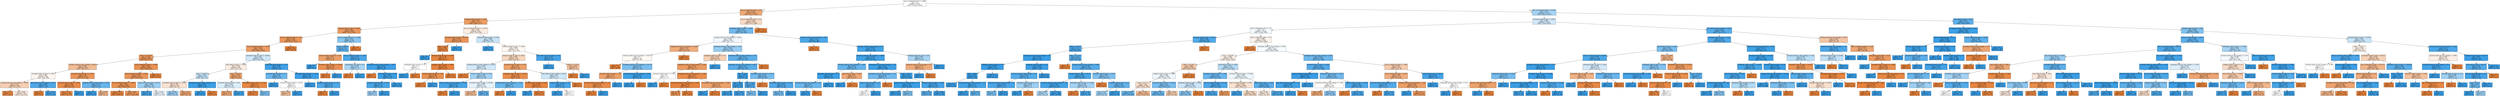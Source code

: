 digraph Tree {
node [shape=box, style="filled", color="black"] ;
0 [label="due_vs_submission_date <= 0.999\ngini = 0.5\nsamples = 26852\nvalue = [13426, 13426]", fillcolor="#e5813900"] ;
1 [label="due_vs_submission_date <= -0.0\ngini = 0.355\nsamples = 9455\nvalue = [7272, 2183]", fillcolor="#e58139b2"] ;
0 -> 1 [labeldistance=2.5, labelangle=45, headlabel="True"] ;
2 [label="forumng_clicks_by_days <= 8.923\ngini = 0.29\nsamples = 7272\nvalue = [5995, 1277]", fillcolor="#e58139c9"] ;
1 -> 2 ;
3 [label="subpage_clicks_by_days <= 8.981\ngini = 0.267\nsamples = 6867\nvalue = [5776, 1091]", fillcolor="#e58139cf"] ;
2 -> 3 ;
4 [label="due_vs_submission_date <= -1.0\ngini = 0.256\nsamples = 6767\nvalue = [5747, 1020]", fillcolor="#e58139d2"] ;
3 -> 4 ;
5 [label="due_vs_submission_date <= -1.001\ngini = 0.285\nsamples = 5922\nvalue = [4902, 1020]", fillcolor="#e58139ca"] ;
4 -> 5 ;
6 [label="date <= 117.038\ngini = 0.242\nsamples = 5491\nvalue = [4717, 774]", fillcolor="#e58139d5"] ;
5 -> 6 ;
7 [label="resource_clicks_by_days_change <= 0.005\ngini = 0.435\nsamples = 664\nvalue = [452, 212]", fillcolor="#e5813987"] ;
6 -> 7 ;
8 [label="homepage_clicks_by_days <= 0.981\ngini = 0.499\nsamples = 348\nvalue = [180, 168]", fillcolor="#e5813911"] ;
7 -> 8 ;
9 [label="forumng_clicks_by_days_change <= -0.089\ngini = 0.472\nsamples = 280\nvalue = [173, 107]", fillcolor="#e5813961"] ;
8 -> 9 ;
10 [label="gini = 0.111\nsamples = 51\nvalue = [48, 3]", fillcolor="#e58139ef"] ;
9 -> 10 ;
11 [label="gini = 0.496\nsamples = 229\nvalue = [125, 104]", fillcolor="#e581392b"] ;
9 -> 11 ;
12 [label="quiz_clicks_by_days_change <= -0.743\ngini = 0.185\nsamples = 68\nvalue = [7, 61]", fillcolor="#399de5e2"] ;
8 -> 12 ;
13 [label="gini = 0.0\nsamples = 3\nvalue = [3, 0]", fillcolor="#e58139ff"] ;
12 -> 13 ;
14 [label="gini = 0.116\nsamples = 65\nvalue = [4, 61]", fillcolor="#399de5ee"] ;
12 -> 14 ;
15 [label="oucontent_clicks_by_days <= 8.792\ngini = 0.24\nsamples = 316\nvalue = [272, 44]", fillcolor="#e58139d6"] ;
7 -> 15 ;
16 [label="resource_clicks_by_days <= 6.978\ngini = 0.146\nsamples = 290\nvalue = [267, 23]", fillcolor="#e58139e9"] ;
15 -> 16 ;
17 [label="gini = 0.118\nsamples = 285\nvalue = [267, 18]", fillcolor="#e58139ee"] ;
16 -> 17 ;
18 [label="gini = 0.0\nsamples = 5\nvalue = [0, 5]", fillcolor="#399de5ff"] ;
16 -> 18 ;
19 [label="subpage_clicks_by_days_change <= 5.855\ngini = 0.311\nsamples = 26\nvalue = [5, 21]", fillcolor="#399de5c2"] ;
15 -> 19 ;
20 [label="gini = 0.0\nsamples = 19\nvalue = [0, 19]", fillcolor="#399de5ff"] ;
19 -> 20 ;
21 [label="gini = 0.408\nsamples = 7\nvalue = [5, 2]", fillcolor="#e5813999"] ;
19 -> 21 ;
22 [label="due_vs_submission_date <= -1.999\ngini = 0.206\nsamples = 4827\nvalue = [4265, 562]", fillcolor="#e58139dd"] ;
6 -> 22 ;
23 [label="due_vs_submission_date <= -2.004\ngini = 0.238\nsamples = 4072\nvalue = [3510, 562]", fillcolor="#e58139d6"] ;
22 -> 23 ;
24 [label="due_vs_submission_date <= -22.012\ngini = 0.201\nsamples = 3890\nvalue = [3449, 441]", fillcolor="#e58139de"] ;
23 -> 24 ;
25 [label="gini = 0.066\nsamples = 1118\nvalue = [1080, 38]", fillcolor="#e58139f6"] ;
24 -> 25 ;
26 [label="gini = 0.248\nsamples = 2772\nvalue = [2369, 403]", fillcolor="#e58139d4"] ;
24 -> 26 ;
27 [label="resource_clicks_by_days <= 0.027\ngini = 0.446\nsamples = 182\nvalue = [61, 121]", fillcolor="#399de57e"] ;
23 -> 27 ;
28 [label="gini = 0.121\nsamples = 62\nvalue = [4, 58]", fillcolor="#399de5ed"] ;
27 -> 28 ;
29 [label="gini = 0.499\nsamples = 120\nvalue = [57, 63]", fillcolor="#399de518"] ;
27 -> 29 ;
30 [label="gini = 0.0\nsamples = 755\nvalue = [755, 0]", fillcolor="#e58139ff"] ;
22 -> 30 ;
31 [label="oucontent_clicks_by_days <= 26.891\ngini = 0.49\nsamples = 431\nvalue = [185, 246]", fillcolor="#399de53f"] ;
5 -> 31 ;
32 [label="quiz_clicks_by_days <= 77.004\ngini = 0.498\nsamples = 340\nvalue = [182, 158]", fillcolor="#e5813922"] ;
31 -> 32 ;
33 [label="date <= 228.873\ngini = 0.484\nsamples = 224\nvalue = [92, 132]", fillcolor="#399de54d"] ;
32 -> 33 ;
34 [label="oucontent_clicks_by_days <= 11.435\ngini = 0.491\nsamples = 161\nvalue = [91, 70]", fillcolor="#e581393b"] ;
33 -> 34 ;
35 [label="gini = 0.444\nsamples = 78\nvalue = [26, 52]", fillcolor="#399de57f"] ;
34 -> 35 ;
36 [label="gini = 0.34\nsamples = 83\nvalue = [65, 18]", fillcolor="#e58139b8"] ;
34 -> 36 ;
37 [label="homepage_clicks_by_days_change <= 5.5\ngini = 0.031\nsamples = 63\nvalue = [1, 62]", fillcolor="#399de5fb"] ;
33 -> 37 ;
38 [label="gini = 0.0\nsamples = 62\nvalue = [0, 62]", fillcolor="#399de5ff"] ;
37 -> 38 ;
39 [label="gini = 0.0\nsamples = 1\nvalue = [1, 0]", fillcolor="#e58139ff"] ;
37 -> 39 ;
40 [label="date <= 222.071\ngini = 0.348\nsamples = 116\nvalue = [90, 26]", fillcolor="#e58139b5"] ;
32 -> 40 ;
41 [label="oucontent_clicks_by_days <= 0.92\ngini = 0.495\nsamples = 40\nvalue = [18, 22]", fillcolor="#399de52e"] ;
40 -> 41 ;
42 [label="gini = 0.351\nsamples = 22\nvalue = [17, 5]", fillcolor="#e58139b4"] ;
41 -> 42 ;
43 [label="gini = 0.105\nsamples = 18\nvalue = [1, 17]", fillcolor="#399de5f0"] ;
41 -> 43 ;
44 [label="homepage_clicks_by_days <= 27.621\ngini = 0.1\nsamples = 76\nvalue = [72, 4]", fillcolor="#e58139f1"] ;
40 -> 44 ;
45 [label="gini = 0.027\nsamples = 72\nvalue = [71, 1]", fillcolor="#e58139fb"] ;
44 -> 45 ;
46 [label="gini = 0.375\nsamples = 4\nvalue = [1, 3]", fillcolor="#399de5aa"] ;
44 -> 46 ;
47 [label="oucontent_clicks_by_days <= 29.5\ngini = 0.064\nsamples = 91\nvalue = [3, 88]", fillcolor="#399de5f6"] ;
31 -> 47 ;
48 [label="resource_clicks_by_days <= 3.5\ngini = 0.32\nsamples = 10\nvalue = [2, 8]", fillcolor="#399de5bf"] ;
47 -> 48 ;
49 [label="gini = 0.0\nsamples = 6\nvalue = [0, 6]", fillcolor="#399de5ff"] ;
48 -> 49 ;
50 [label="resource_clicks_by_days <= 4.655\ngini = 0.5\nsamples = 4\nvalue = [2, 2]", fillcolor="#e5813900"] ;
48 -> 50 ;
51 [label="gini = 0.444\nsamples = 3\nvalue = [2, 1]", fillcolor="#e581397f"] ;
50 -> 51 ;
52 [label="gini = 0.0\nsamples = 1\nvalue = [0, 1]", fillcolor="#399de5ff"] ;
50 -> 52 ;
53 [label="oucontent_clicks_by_days <= 104.5\ngini = 0.024\nsamples = 81\nvalue = [1, 80]", fillcolor="#399de5fc"] ;
47 -> 53 ;
54 [label="gini = 0.0\nsamples = 71\nvalue = [0, 71]", fillcolor="#399de5ff"] ;
53 -> 54 ;
55 [label="homepage_clicks_by_days <= 20.0\ngini = 0.18\nsamples = 10\nvalue = [1, 9]", fillcolor="#399de5e3"] ;
53 -> 55 ;
56 [label="gini = 0.0\nsamples = 1\nvalue = [1, 0]", fillcolor="#e58139ff"] ;
55 -> 56 ;
57 [label="gini = 0.0\nsamples = 9\nvalue = [0, 9]", fillcolor="#399de5ff"] ;
55 -> 57 ;
58 [label="gini = 0.0\nsamples = 845\nvalue = [845, 0]", fillcolor="#e58139ff"] ;
4 -> 58 ;
59 [label="due_vs_submission_date <= -0.889\ngini = 0.412\nsamples = 100\nvalue = [29, 71]", fillcolor="#399de597"] ;
3 -> 59 ;
60 [label="date <= 116.094\ngini = 0.275\nsamples = 85\nvalue = [14, 71]", fillcolor="#399de5cd"] ;
59 -> 60 ;
61 [label="resource_clicks_by_days <= 3.339\ngini = 0.32\nsamples = 10\nvalue = [8, 2]", fillcolor="#e58139bf"] ;
60 -> 61 ;
62 [label="gini = 0.0\nsamples = 1\nvalue = [0, 1]", fillcolor="#399de5ff"] ;
61 -> 62 ;
63 [label="oucontent_clicks_by_days <= 79.283\ngini = 0.198\nsamples = 9\nvalue = [8, 1]", fillcolor="#e58139df"] ;
61 -> 63 ;
64 [label="gini = 0.0\nsamples = 8\nvalue = [8, 0]", fillcolor="#e58139ff"] ;
63 -> 64 ;
65 [label="gini = 0.0\nsamples = 1\nvalue = [0, 1]", fillcolor="#399de5ff"] ;
63 -> 65 ;
66 [label="due_vs_submission_date <= -2.081\ngini = 0.147\nsamples = 75\nvalue = [6, 69]", fillcolor="#399de5e9"] ;
60 -> 66 ;
67 [label="assessment_type_TMA <= 0.5\ngini = 0.463\nsamples = 11\nvalue = [4, 7]", fillcolor="#399de56d"] ;
66 -> 67 ;
68 [label="gini = 0.0\nsamples = 4\nvalue = [4, 0]", fillcolor="#e58139ff"] ;
67 -> 68 ;
69 [label="gini = 0.0\nsamples = 7\nvalue = [0, 7]", fillcolor="#399de5ff"] ;
67 -> 69 ;
70 [label="oucontent_clicks_by_days_change <= -3.407\ngini = 0.061\nsamples = 64\nvalue = [2, 62]", fillcolor="#399de5f7"] ;
66 -> 70 ;
71 [label="gini = 0.0\nsamples = 1\nvalue = [1, 0]", fillcolor="#e58139ff"] ;
70 -> 71 ;
72 [label="quiz_clicks_by_days <= 56.0\ngini = 0.031\nsamples = 63\nvalue = [1, 62]", fillcolor="#399de5fb"] ;
70 -> 72 ;
73 [label="oucontent_clicks_by_days <= 34.5\ngini = 0.133\nsamples = 14\nvalue = [1, 13]", fillcolor="#399de5eb"] ;
72 -> 73 ;
74 [label="gini = 0.444\nsamples = 3\nvalue = [1, 2]", fillcolor="#399de57f"] ;
73 -> 74 ;
75 [label="gini = 0.0\nsamples = 11\nvalue = [0, 11]", fillcolor="#399de5ff"] ;
73 -> 75 ;
76 [label="gini = 0.0\nsamples = 49\nvalue = [0, 49]", fillcolor="#399de5ff"] ;
72 -> 76 ;
77 [label="gini = 0.0\nsamples = 15\nvalue = [15, 0]", fillcolor="#e58139ff"] ;
59 -> 77 ;
78 [label="due_vs_submission_date <= -14.019\ngini = 0.497\nsamples = 405\nvalue = [219, 186]", fillcolor="#e5813926"] ;
2 -> 78 ;
79 [label="oucontent_clicks_by_days <= 9.479\ngini = 0.237\nsamples = 109\nvalue = [94, 15]", fillcolor="#e58139d6"] ;
78 -> 79 ;
80 [label="date <= 145.0\ngini = 0.096\nsamples = 99\nvalue = [94, 5]", fillcolor="#e58139f1"] ;
79 -> 80 ;
81 [label="gini = 0.0\nsamples = 2\nvalue = [0, 2]", fillcolor="#399de5ff"] ;
80 -> 81 ;
82 [label="forumng_clicks_by_days <= 9.039\ngini = 0.06\nsamples = 97\nvalue = [94, 3]", fillcolor="#e58139f7"] ;
80 -> 82 ;
83 [label="homepage_clicks_by_days <= 4.5\ngini = 0.5\nsamples = 2\nvalue = [1, 1]", fillcolor="#e5813900"] ;
82 -> 83 ;
84 [label="gini = 0.0\nsamples = 1\nvalue = [0, 1]", fillcolor="#399de5ff"] ;
83 -> 84 ;
85 [label="gini = 0.0\nsamples = 1\nvalue = [1, 0]", fillcolor="#e58139ff"] ;
83 -> 85 ;
86 [label="subpage_clicks_by_days <= 0.083\ngini = 0.041\nsamples = 95\nvalue = [93, 2]", fillcolor="#e58139fa"] ;
82 -> 86 ;
87 [label="forumng_clicks_by_days <= 18.5\ngini = 0.188\nsamples = 19\nvalue = [17, 2]", fillcolor="#e58139e1"] ;
86 -> 87 ;
88 [label="gini = 0.0\nsamples = 17\nvalue = [17, 0]", fillcolor="#e58139ff"] ;
87 -> 88 ;
89 [label="gini = 0.0\nsamples = 2\nvalue = [0, 2]", fillcolor="#399de5ff"] ;
87 -> 89 ;
90 [label="gini = 0.0\nsamples = 76\nvalue = [76, 0]", fillcolor="#e58139ff"] ;
86 -> 90 ;
91 [label="gini = 0.0\nsamples = 10\nvalue = [0, 10]", fillcolor="#399de5ff"] ;
79 -> 91 ;
92 [label="subpage_clicks_by_days <= 0.236\ngini = 0.488\nsamples = 296\nvalue = [125, 171]", fillcolor="#399de545"] ;
78 -> 92 ;
93 [label="gini = 0.0\nsamples = 55\nvalue = [0, 55]", fillcolor="#399de5ff"] ;
92 -> 93 ;
94 [label="resource_clicks_by_days <= 5.994\ngini = 0.499\nsamples = 241\nvalue = [125, 116]", fillcolor="#e5813912"] ;
92 -> 94 ;
95 [label="resource_clicks_by_days <= 2.007\ngini = 0.482\nsamples = 207\nvalue = [123, 84]", fillcolor="#e5813951"] ;
94 -> 95 ;
96 [label="forumng_clicks_by_days_change <= -87.305\ngini = 0.492\nsamples = 117\nvalue = [51, 66]", fillcolor="#399de53a"] ;
95 -> 96 ;
97 [label="gini = 0.0\nsamples = 16\nvalue = [16, 0]", fillcolor="#e58139ff"] ;
96 -> 97 ;
98 [label="resource_clicks_by_days <= 0.14\ngini = 0.453\nsamples = 101\nvalue = [35, 66]", fillcolor="#399de578"] ;
96 -> 98 ;
99 [label="glossary_clicks_by_days_change <= -1.854\ngini = 0.124\nsamples = 30\nvalue = [2, 28]", fillcolor="#399de5ed"] ;
98 -> 99 ;
100 [label="gini = 0.0\nsamples = 2\nvalue = [2, 0]", fillcolor="#e58139ff"] ;
99 -> 100 ;
101 [label="gini = 0.0\nsamples = 28\nvalue = [0, 28]", fillcolor="#399de5ff"] ;
99 -> 101 ;
102 [label="oucontent_clicks_by_days <= 30.942\ngini = 0.498\nsamples = 71\nvalue = [33, 38]", fillcolor="#399de522"] ;
98 -> 102 ;
103 [label="gini = 0.433\nsamples = 41\nvalue = [28, 13]", fillcolor="#e5813989"] ;
102 -> 103 ;
104 [label="gini = 0.278\nsamples = 30\nvalue = [5, 25]", fillcolor="#399de5cc"] ;
102 -> 104 ;
105 [label="forumng_clicks_by_days <= 17.97\ngini = 0.32\nsamples = 90\nvalue = [72, 18]", fillcolor="#e58139bf"] ;
95 -> 105 ;
106 [label="homepage_clicks_by_days <= 16.651\ngini = 0.159\nsamples = 69\nvalue = [63, 6]", fillcolor="#e58139e7"] ;
105 -> 106 ;
107 [label="subpage_clicks_by_days_change <= -2.921\ngini = 0.32\nsamples = 5\nvalue = [1, 4]", fillcolor="#399de5bf"] ;
106 -> 107 ;
108 [label="gini = 0.0\nsamples = 1\nvalue = [1, 0]", fillcolor="#e58139ff"] ;
107 -> 108 ;
109 [label="gini = 0.0\nsamples = 4\nvalue = [0, 4]", fillcolor="#399de5ff"] ;
107 -> 109 ;
110 [label="forumng_clicks_by_days <= 9.042\ngini = 0.061\nsamples = 64\nvalue = [62, 2]", fillcolor="#e58139f7"] ;
106 -> 110 ;
111 [label="gini = 0.0\nsamples = 1\nvalue = [0, 1]", fillcolor="#399de5ff"] ;
110 -> 111 ;
112 [label="gini = 0.031\nsamples = 63\nvalue = [62, 1]", fillcolor="#e58139fb"] ;
110 -> 112 ;
113 [label="quiz_clicks_by_days_change <= 0.876\ngini = 0.49\nsamples = 21\nvalue = [9, 12]", fillcolor="#399de540"] ;
105 -> 113 ;
114 [label="subpage_clicks_by_days <= 9.5\ngini = 0.142\nsamples = 13\nvalue = [1, 12]", fillcolor="#399de5ea"] ;
113 -> 114 ;
115 [label="gini = 0.0\nsamples = 11\nvalue = [0, 11]", fillcolor="#399de5ff"] ;
114 -> 115 ;
116 [label="gini = 0.5\nsamples = 2\nvalue = [1, 1]", fillcolor="#e5813900"] ;
114 -> 116 ;
117 [label="gini = 0.0\nsamples = 8\nvalue = [8, 0]", fillcolor="#e58139ff"] ;
113 -> 117 ;
118 [label="quiz_clicks_by_days_change <= 33.0\ngini = 0.111\nsamples = 34\nvalue = [2, 32]", fillcolor="#399de5ef"] ;
94 -> 118 ;
119 [label="gini = 0.0\nsamples = 31\nvalue = [0, 31]", fillcolor="#399de5ff"] ;
118 -> 119 ;
120 [label="date <= 173.232\ngini = 0.444\nsamples = 3\nvalue = [2, 1]", fillcolor="#e581397f"] ;
118 -> 120 ;
121 [label="gini = 0.0\nsamples = 2\nvalue = [2, 0]", fillcolor="#e58139ff"] ;
120 -> 121 ;
122 [label="gini = 0.0\nsamples = 1\nvalue = [0, 1]", fillcolor="#399de5ff"] ;
120 -> 122 ;
123 [label="due_vs_submission_date <= 0.0\ngini = 0.486\nsamples = 2183\nvalue = [1277, 906]", fillcolor="#e581394a"] ;
1 -> 123 ;
124 [label="homepage_clicks_by_days <= 2.993\ngini = 0.347\nsamples = 1167\nvalue = [261, 906]", fillcolor="#399de5b6"] ;
123 -> 124 ;
125 [label="subpage_clicks_by_days_change <= -0.007\ngini = 0.499\nsamples = 418\nvalue = [201, 217]", fillcolor="#399de513"] ;
124 -> 125 ;
126 [label="subpage_clicks_by_days_change <= -0.998\ngini = 0.378\nsamples = 154\nvalue = [115, 39]", fillcolor="#e58139a9"] ;
125 -> 126 ;
127 [label="resource_clicks_by_days_change <= -16.279\ngini = 0.5\nsamples = 80\nvalue = [41, 39]", fillcolor="#e581390c"] ;
126 -> 127 ;
128 [label="gini = 0.0\nsamples = 28\nvalue = [28, 0]", fillcolor="#e58139ff"] ;
127 -> 128 ;
129 [label="oucontent_clicks_by_days_change <= -10.778\ngini = 0.375\nsamples = 52\nvalue = [13, 39]", fillcolor="#399de5aa"] ;
127 -> 129 ;
130 [label="oucontent_clicks_by_days <= 1.0\ngini = 0.32\nsamples = 15\nvalue = [12, 3]", fillcolor="#e58139bf"] ;
129 -> 130 ;
131 [label="resource_clicks_by_days_change <= -1.0\ngini = 0.142\nsamples = 13\nvalue = [12, 1]", fillcolor="#e58139ea"] ;
130 -> 131 ;
132 [label="gini = 0.0\nsamples = 12\nvalue = [12, 0]", fillcolor="#e58139ff"] ;
131 -> 132 ;
133 [label="gini = 0.0\nsamples = 1\nvalue = [0, 1]", fillcolor="#399de5ff"] ;
131 -> 133 ;
134 [label="gini = 0.0\nsamples = 2\nvalue = [0, 2]", fillcolor="#399de5ff"] ;
130 -> 134 ;
135 [label="forumng_clicks_by_days_change <= 4.954\ngini = 0.053\nsamples = 37\nvalue = [1, 36]", fillcolor="#399de5f8"] ;
129 -> 135 ;
136 [label="gini = 0.0\nsamples = 36\nvalue = [0, 36]", fillcolor="#399de5ff"] ;
135 -> 136 ;
137 [label="gini = 0.0\nsamples = 1\nvalue = [1, 0]", fillcolor="#e58139ff"] ;
135 -> 137 ;
138 [label="gini = 0.0\nsamples = 74\nvalue = [74, 0]", fillcolor="#e58139ff"] ;
126 -> 138 ;
139 [label="homepage_clicks_by_days_change <= -0.01\ngini = 0.439\nsamples = 264\nvalue = [86, 178]", fillcolor="#399de584"] ;
125 -> 139 ;
140 [label="homepage_clicks_by_days <= 0.5\ngini = 0.474\nsamples = 96\nvalue = [59, 37]", fillcolor="#e581395f"] ;
139 -> 140 ;
141 [label="homepage_clicks_by_days_change <= -2.935\ngini = 0.281\nsamples = 71\nvalue = [59, 12]", fillcolor="#e58139cb"] ;
140 -> 141 ;
142 [label="forumng_clicks_by_days <= 1.532\ngini = 0.5\nsamples = 14\nvalue = [7, 7]", fillcolor="#e5813900"] ;
141 -> 142 ;
143 [label="gini = 0.0\nsamples = 7\nvalue = [0, 7]", fillcolor="#399de5ff"] ;
142 -> 143 ;
144 [label="gini = 0.0\nsamples = 7\nvalue = [7, 0]", fillcolor="#e58139ff"] ;
142 -> 144 ;
145 [label="homepage_clicks_by_days_change <= -1.004\ngini = 0.16\nsamples = 57\nvalue = [52, 5]", fillcolor="#e58139e6"] ;
141 -> 145 ;
146 [label="homepage_clicks_by_days_change <= -1.997\ngini = 0.053\nsamples = 37\nvalue = [36, 1]", fillcolor="#e58139f8"] ;
145 -> 146 ;
147 [label="gini = 0.198\nsamples = 9\nvalue = [8, 1]", fillcolor="#e58139df"] ;
146 -> 147 ;
148 [label="gini = 0.0\nsamples = 28\nvalue = [28, 0]", fillcolor="#e58139ff"] ;
146 -> 148 ;
149 [label="homepage_clicks_by_days_change <= -0.967\ngini = 0.32\nsamples = 20\nvalue = [16, 4]", fillcolor="#e58139bf"] ;
145 -> 149 ;
150 [label="gini = 0.0\nsamples = 4\nvalue = [0, 4]", fillcolor="#399de5ff"] ;
149 -> 150 ;
151 [label="gini = 0.0\nsamples = 16\nvalue = [16, 0]", fillcolor="#e58139ff"] ;
149 -> 151 ;
152 [label="gini = 0.0\nsamples = 25\nvalue = [0, 25]", fillcolor="#399de5ff"] ;
140 -> 152 ;
153 [label="homepage_clicks_by_days_change <= 2.071\ngini = 0.27\nsamples = 168\nvalue = [27, 141]", fillcolor="#399de5ce"] ;
139 -> 153 ;
154 [label="homepage_clicks_by_days_change <= 0.049\ngini = 0.241\nsamples = 164\nvalue = [23, 141]", fillcolor="#399de5d5"] ;
153 -> 154 ;
155 [label="date <= 169.5\ngini = 0.074\nsamples = 78\nvalue = [3, 75]", fillcolor="#399de5f5"] ;
154 -> 155 ;
156 [label="date <= 89.0\ngini = 0.056\nsamples = 69\nvalue = [2, 67]", fillcolor="#399de5f7"] ;
155 -> 156 ;
157 [label="gini = 0.04\nsamples = 49\nvalue = [1, 48]", fillcolor="#399de5fa"] ;
156 -> 157 ;
158 [label="gini = 0.095\nsamples = 20\nvalue = [1, 19]", fillcolor="#399de5f2"] ;
156 -> 158 ;
159 [label="date <= 201.0\ngini = 0.198\nsamples = 9\nvalue = [1, 8]", fillcolor="#399de5df"] ;
155 -> 159 ;
160 [label="gini = 0.375\nsamples = 4\nvalue = [1, 3]", fillcolor="#399de5aa"] ;
159 -> 160 ;
161 [label="gini = 0.0\nsamples = 5\nvalue = [0, 5]", fillcolor="#399de5ff"] ;
159 -> 161 ;
162 [label="homepage_clicks_by_days <= 0.978\ngini = 0.357\nsamples = 86\nvalue = [20, 66]", fillcolor="#399de5b2"] ;
154 -> 162 ;
163 [label="gini = 0.0\nsamples = 12\nvalue = [12, 0]", fillcolor="#e58139ff"] ;
162 -> 163 ;
164 [label="homepage_clicks_by_days <= 1.942\ngini = 0.193\nsamples = 74\nvalue = [8, 66]", fillcolor="#399de5e0"] ;
162 -> 164 ;
165 [label="gini = 0.353\nsamples = 35\nvalue = [8, 27]", fillcolor="#399de5b3"] ;
164 -> 165 ;
166 [label="gini = 0.0\nsamples = 39\nvalue = [0, 39]", fillcolor="#399de5ff"] ;
164 -> 166 ;
167 [label="gini = 0.0\nsamples = 4\nvalue = [4, 0]", fillcolor="#e58139ff"] ;
153 -> 167 ;
168 [label="resource_clicks_by_days_change <= -20.0\ngini = 0.147\nsamples = 749\nvalue = [60, 689]", fillcolor="#399de5e9"] ;
124 -> 168 ;
169 [label="gini = 0.0\nsamples = 22\nvalue = [22, 0]", fillcolor="#e58139ff"] ;
168 -> 169 ;
170 [label="subpage_clicks_by_days_change <= 9.5\ngini = 0.099\nsamples = 727\nvalue = [38, 689]", fillcolor="#399de5f1"] ;
168 -> 170 ;
171 [label="forumng_clicks_by_days_change <= -0.068\ngini = 0.079\nsamples = 702\nvalue = [29, 673]", fillcolor="#399de5f4"] ;
170 -> 171 ;
172 [label="forumng_clicks_by_days_change <= -1.903\ngini = 0.295\nsamples = 78\nvalue = [14, 64]", fillcolor="#399de5c7"] ;
171 -> 172 ;
173 [label="homepage_clicks_by_days <= 3.5\ngini = 0.032\nsamples = 61\nvalue = [1, 60]", fillcolor="#399de5fb"] ;
172 -> 173 ;
174 [label="forumng_clicks_by_days_change <= -4.0\ngini = 0.32\nsamples = 5\nvalue = [1, 4]", fillcolor="#399de5bf"] ;
173 -> 174 ;
175 [label="gini = 0.0\nsamples = 4\nvalue = [0, 4]", fillcolor="#399de5ff"] ;
174 -> 175 ;
176 [label="gini = 0.0\nsamples = 1\nvalue = [1, 0]", fillcolor="#e58139ff"] ;
174 -> 176 ;
177 [label="gini = 0.0\nsamples = 56\nvalue = [0, 56]", fillcolor="#399de5ff"] ;
173 -> 177 ;
178 [label="quiz_clicks_by_days <= 0.195\ngini = 0.36\nsamples = 17\nvalue = [13, 4]", fillcolor="#e58139b1"] ;
172 -> 178 ;
179 [label="gini = 0.0\nsamples = 4\nvalue = [0, 4]", fillcolor="#399de5ff"] ;
178 -> 179 ;
180 [label="gini = 0.0\nsamples = 13\nvalue = [13, 0]", fillcolor="#e58139ff"] ;
178 -> 180 ;
181 [label="homepage_clicks_by_days_change <= -9.0\ngini = 0.047\nsamples = 624\nvalue = [15, 609]", fillcolor="#399de5f9"] ;
171 -> 181 ;
182 [label="homepage_clicks_by_days_change <= -10.5\ngini = 0.346\nsamples = 9\nvalue = [2, 7]", fillcolor="#399de5b6"] ;
181 -> 182 ;
183 [label="resource_clicks_by_days <= 0.5\ngini = 0.219\nsamples = 8\nvalue = [1, 7]", fillcolor="#399de5db"] ;
182 -> 183 ;
184 [label="gini = 0.5\nsamples = 2\nvalue = [1, 1]", fillcolor="#e5813900"] ;
183 -> 184 ;
185 [label="gini = 0.0\nsamples = 6\nvalue = [0, 6]", fillcolor="#399de5ff"] ;
183 -> 185 ;
186 [label="gini = 0.0\nsamples = 1\nvalue = [1, 0]", fillcolor="#e58139ff"] ;
182 -> 186 ;
187 [label="date <= 225.5\ngini = 0.041\nsamples = 615\nvalue = [13, 602]", fillcolor="#399de5f9"] ;
181 -> 187 ;
188 [label="glossary_clicks_by_days_change <= 5.5\ngini = 0.017\nsamples = 459\nvalue = [4, 455]", fillcolor="#399de5fd"] ;
187 -> 188 ;
189 [label="gini = 0.013\nsamples = 455\nvalue = [3, 452]", fillcolor="#399de5fd"] ;
188 -> 189 ;
190 [label="gini = 0.375\nsamples = 4\nvalue = [1, 3]", fillcolor="#399de5aa"] ;
188 -> 190 ;
191 [label="subpage_clicks_by_days <= 1.849\ngini = 0.109\nsamples = 156\nvalue = [9, 147]", fillcolor="#399de5ef"] ;
187 -> 191 ;
192 [label="gini = 0.254\nsamples = 47\nvalue = [7, 40]", fillcolor="#399de5d2"] ;
191 -> 192 ;
193 [label="gini = 0.036\nsamples = 109\nvalue = [2, 107]", fillcolor="#399de5fa"] ;
191 -> 193 ;
194 [label="subpage_clicks_by_days <= 11.0\ngini = 0.461\nsamples = 25\nvalue = [9, 16]", fillcolor="#399de570"] ;
170 -> 194 ;
195 [label="resource_clicks_by_days_change <= 7.0\ngini = 0.375\nsamples = 12\nvalue = [9, 3]", fillcolor="#e58139aa"] ;
194 -> 195 ;
196 [label="gini = 0.0\nsamples = 3\nvalue = [0, 3]", fillcolor="#399de5ff"] ;
195 -> 196 ;
197 [label="gini = 0.0\nsamples = 9\nvalue = [9, 0]", fillcolor="#e58139ff"] ;
195 -> 197 ;
198 [label="gini = 0.0\nsamples = 13\nvalue = [0, 13]", fillcolor="#399de5ff"] ;
194 -> 198 ;
199 [label="gini = 0.0\nsamples = 1016\nvalue = [1016, 0]", fillcolor="#e58139ff"] ;
123 -> 199 ;
200 [label="due_vs_submission_date <= 33.978\ngini = 0.457\nsamples = 17397\nvalue = [6154, 11243]", fillcolor="#399de573"] ;
0 -> 200 [labeldistance=2.5, labelangle=-45, headlabel="False"] ;
201 [label="forumng_clicks_by_days <= 8.999\ngini = 0.492\nsamples = 12276\nvalue = [5341, 6935]", fillcolor="#399de53b"] ;
200 -> 201 ;
202 [label="due_vs_submission_date <= 1.0\ngini = 0.5\nsamples = 10528\nvalue = [5104, 5424]", fillcolor="#399de50f"] ;
201 -> 202 ;
203 [label="forumng_clicks_by_days <= 8.018\ngini = 0.182\nsamples = 979\nvalue = [99, 880]", fillcolor="#399de5e2"] ;
202 -> 203 ;
204 [label="date <= 117.265\ngini = 0.171\nsamples = 972\nvalue = [92, 880]", fillcolor="#399de5e4"] ;
203 -> 204 ;
205 [label="homepage_clicks_by_days_change <= 4.5\ngini = 0.018\nsamples = 327\nvalue = [3, 324]", fillcolor="#399de5fd"] ;
204 -> 205 ;
206 [label="homepage_clicks_by_days <= 0.5\ngini = 0.009\nsamples = 227\nvalue = [1, 226]", fillcolor="#399de5fe"] ;
205 -> 206 ;
207 [label="date <= 89.0\ngini = 0.028\nsamples = 70\nvalue = [1, 69]", fillcolor="#399de5fb"] ;
206 -> 207 ;
208 [label="gini = 0.0\nsamples = 53\nvalue = [0, 53]", fillcolor="#399de5ff"] ;
207 -> 208 ;
209 [label="homepage_clicks_by_days_change <= -0.5\ngini = 0.111\nsamples = 17\nvalue = [1, 16]", fillcolor="#399de5ef"] ;
207 -> 209 ;
210 [label="gini = 0.0\nsamples = 11\nvalue = [0, 11]", fillcolor="#399de5ff"] ;
209 -> 210 ;
211 [label="gini = 0.278\nsamples = 6\nvalue = [1, 5]", fillcolor="#399de5cc"] ;
209 -> 211 ;
212 [label="gini = 0.0\nsamples = 157\nvalue = [0, 157]", fillcolor="#399de5ff"] ;
206 -> 212 ;
213 [label="homepage_clicks_by_days <= 5.5\ngini = 0.039\nsamples = 100\nvalue = [2, 98]", fillcolor="#399de5fa"] ;
205 -> 213 ;
214 [label="resource_clicks_by_days_change <= 3.5\ngini = 0.219\nsamples = 16\nvalue = [2, 14]", fillcolor="#399de5db"] ;
213 -> 214 ;
215 [label="oucontent_clicks_by_days_change <= 0.5\ngini = 0.142\nsamples = 13\nvalue = [1, 12]", fillcolor="#399de5ea"] ;
214 -> 215 ;
216 [label="gini = 0.375\nsamples = 4\nvalue = [1, 3]", fillcolor="#399de5aa"] ;
215 -> 216 ;
217 [label="gini = 0.0\nsamples = 9\nvalue = [0, 9]", fillcolor="#399de5ff"] ;
215 -> 217 ;
218 [label="oucontent_clicks_by_days <= 4.5\ngini = 0.444\nsamples = 3\nvalue = [1, 2]", fillcolor="#399de57f"] ;
214 -> 218 ;
219 [label="gini = 0.0\nsamples = 2\nvalue = [0, 2]", fillcolor="#399de5ff"] ;
218 -> 219 ;
220 [label="gini = 0.0\nsamples = 1\nvalue = [1, 0]", fillcolor="#e58139ff"] ;
218 -> 220 ;
221 [label="gini = 0.0\nsamples = 84\nvalue = [0, 84]", fillcolor="#399de5ff"] ;
213 -> 221 ;
222 [label="date <= 123.747\ngini = 0.238\nsamples = 645\nvalue = [89, 556]", fillcolor="#399de5d6"] ;
204 -> 222 ;
223 [label="gini = 0.0\nsamples = 10\nvalue = [10, 0]", fillcolor="#e58139ff"] ;
222 -> 223 ;
224 [label="subpage_clicks_by_days_change <= 0.069\ngini = 0.218\nsamples = 635\nvalue = [79, 556]", fillcolor="#399de5db"] ;
222 -> 224 ;
225 [label="subpage_clicks_by_days <= 6.073\ngini = 0.134\nsamples = 458\nvalue = [33, 425]", fillcolor="#399de5eb"] ;
224 -> 225 ;
226 [label="oucontent_clicks_by_days_change <= -8.5\ngini = 0.083\nsamples = 415\nvalue = [18, 397]", fillcolor="#399de5f3"] ;
225 -> 226 ;
227 [label="gini = 0.466\nsamples = 27\nvalue = [10, 17]", fillcolor="#399de569"] ;
226 -> 227 ;
228 [label="gini = 0.04\nsamples = 388\nvalue = [8, 380]", fillcolor="#399de5fa"] ;
226 -> 228 ;
229 [label="homepage_clicks_by_days <= 12.544\ngini = 0.454\nsamples = 43\nvalue = [15, 28]", fillcolor="#399de576"] ;
225 -> 229 ;
230 [label="gini = 0.0\nsamples = 13\nvalue = [13, 0]", fillcolor="#e58139ff"] ;
229 -> 230 ;
231 [label="gini = 0.124\nsamples = 30\nvalue = [2, 28]", fillcolor="#399de5ed"] ;
229 -> 231 ;
232 [label="subpage_clicks_by_days <= 0.976\ngini = 0.385\nsamples = 177\nvalue = [46, 131]", fillcolor="#399de5a5"] ;
224 -> 232 ;
233 [label="gini = 0.0\nsamples = 18\nvalue = [18, 0]", fillcolor="#e58139ff"] ;
232 -> 233 ;
234 [label="subpage_clicks_by_days <= 2.5\ngini = 0.29\nsamples = 159\nvalue = [28, 131]", fillcolor="#399de5c8"] ;
232 -> 234 ;
235 [label="gini = 0.452\nsamples = 81\nvalue = [28, 53]", fillcolor="#399de578"] ;
234 -> 235 ;
236 [label="gini = 0.0\nsamples = 78\nvalue = [0, 78]", fillcolor="#399de5ff"] ;
234 -> 236 ;
237 [label="gini = 0.0\nsamples = 7\nvalue = [7, 0]", fillcolor="#e58139ff"] ;
203 -> 237 ;
238 [label="due_vs_submission_date <= 2.0\ngini = 0.499\nsamples = 9549\nvalue = [5005, 4544]", fillcolor="#e5813917"] ;
202 -> 238 ;
239 [label="gini = 0.0\nsamples = 681\nvalue = [681, 0]", fillcolor="#e58139ff"] ;
238 -> 239 ;
240 [label="oucontent_clicks_by_days_change <= 0.981\ngini = 0.5\nsamples = 8868\nvalue = [4324, 4544]", fillcolor="#399de50c"] ;
238 -> 240 ;
241 [label="date <= 228.995\ngini = 0.498\nsamples = 7627\nvalue = [4067, 3560]", fillcolor="#e5813920"] ;
240 -> 241 ;
242 [label="date <= 222.003\ngini = 0.468\nsamples = 4590\nvalue = [2874, 1716]", fillcolor="#e5813967"] ;
241 -> 242 ;
243 [label="subpage_clicks_by_days <= 0.999\ngini = 0.499\nsamples = 3300\nvalue = [1584, 1716]", fillcolor="#399de514"] ;
242 -> 243 ;
244 [label="date <= 117.711\ngini = 0.49\nsamples = 2368\nvalue = [1355, 1013]", fillcolor="#e5813940"] ;
243 -> 244 ;
245 [label="gini = 0.314\nsamples = 558\nvalue = [109, 449]", fillcolor="#399de5c1"] ;
244 -> 245 ;
246 [label="gini = 0.429\nsamples = 1810\nvalue = [1246, 564]", fillcolor="#e581398c"] ;
244 -> 246 ;
247 [label="resource_clicks_by_days <= 10.034\ngini = 0.371\nsamples = 932\nvalue = [229, 703]", fillcolor="#399de5ac"] ;
243 -> 247 ;
248 [label="gini = 0.307\nsamples = 813\nvalue = [154, 659]", fillcolor="#399de5c3"] ;
247 -> 248 ;
249 [label="gini = 0.466\nsamples = 119\nvalue = [75, 44]", fillcolor="#e5813969"] ;
247 -> 249 ;
250 [label="gini = 0.0\nsamples = 1290\nvalue = [1290, 0]", fillcolor="#e58139ff"] ;
242 -> 250 ;
251 [label="quiz_clicks_by_days <= 0.002\ngini = 0.477\nsamples = 3037\nvalue = [1193, 1844]", fillcolor="#399de55a"] ;
241 -> 251 ;
252 [label="homepage_clicks_by_days <= 1.995\ngini = 0.32\nsamples = 925\nvalue = [185, 740]", fillcolor="#399de5bf"] ;
251 -> 252 ;
253 [label="homepage_clicks_by_days <= 1.003\ngini = 0.489\nsamples = 306\nvalue = [130, 176]", fillcolor="#399de543"] ;
252 -> 253 ;
254 [label="gini = 0.405\nsamples = 245\nvalue = [69, 176]", fillcolor="#399de59b"] ;
253 -> 254 ;
255 [label="gini = 0.0\nsamples = 61\nvalue = [61, 0]", fillcolor="#e58139ff"] ;
253 -> 255 ;
256 [label="due_vs_submission_date <= 31.581\ngini = 0.162\nsamples = 619\nvalue = [55, 564]", fillcolor="#399de5e6"] ;
252 -> 256 ;
257 [label="gini = 0.137\nsamples = 607\nvalue = [45, 562]", fillcolor="#399de5eb"] ;
256 -> 257 ;
258 [label="gini = 0.278\nsamples = 12\nvalue = [10, 2]", fillcolor="#e58139cc"] ;
256 -> 258 ;
259 [label="oucontent_clicks_by_days <= 51.984\ngini = 0.499\nsamples = 2112\nvalue = [1008, 1104]", fillcolor="#399de516"] ;
251 -> 259 ;
260 [label="due_vs_submission_date <= 2.009\ngini = 0.491\nsamples = 1669\nvalue = [946, 723]", fillcolor="#e581393c"] ;
259 -> 260 ;
261 [label="gini = 0.07\nsamples = 83\nvalue = [3, 80]", fillcolor="#399de5f5"] ;
260 -> 261 ;
262 [label="gini = 0.482\nsamples = 1586\nvalue = [943, 643]", fillcolor="#e5813951"] ;
260 -> 262 ;
263 [label="quiz_clicks_by_days <= 8.342\ngini = 0.241\nsamples = 443\nvalue = [62, 381]", fillcolor="#399de5d6"] ;
259 -> 263 ;
264 [label="gini = 0.495\nsamples = 40\nvalue = [22, 18]", fillcolor="#e581392e"] ;
263 -> 264 ;
265 [label="gini = 0.179\nsamples = 403\nvalue = [40, 363]", fillcolor="#399de5e3"] ;
263 -> 265 ;
266 [label="homepage_clicks_by_days_change <= 16.03\ngini = 0.328\nsamples = 1241\nvalue = [257, 984]", fillcolor="#399de5bc"] ;
240 -> 266 ;
267 [label="resource_clicks_by_days <= 0.028\ngini = 0.213\nsamples = 1031\nvalue = [125, 906]", fillcolor="#399de5dc"] ;
266 -> 267 ;
268 [label="subpage_clicks_by_days_change <= -2.5\ngini = 0.004\nsamples = 475\nvalue = [1, 474]", fillcolor="#399de5fe"] ;
267 -> 268 ;
269 [label="quiz_clicks_by_days_change <= 17.5\ngini = 0.083\nsamples = 23\nvalue = [1, 22]", fillcolor="#399de5f3"] ;
268 -> 269 ;
270 [label="gini = 0.0\nsamples = 22\nvalue = [0, 22]", fillcolor="#399de5ff"] ;
269 -> 270 ;
271 [label="gini = 0.0\nsamples = 1\nvalue = [1, 0]", fillcolor="#e58139ff"] ;
269 -> 271 ;
272 [label="gini = 0.0\nsamples = 452\nvalue = [0, 452]", fillcolor="#399de5ff"] ;
268 -> 272 ;
273 [label="homepage_clicks_by_days <= 4.931\ngini = 0.347\nsamples = 556\nvalue = [124, 432]", fillcolor="#399de5b6"] ;
267 -> 273 ;
274 [label="oucontent_clicks_by_days_change <= 1.999\ngini = 0.5\nsamples = 176\nvalue = [89, 87]", fillcolor="#e5813906"] ;
273 -> 274 ;
275 [label="gini = 0.362\nsamples = 80\nvalue = [61, 19]", fillcolor="#e58139b0"] ;
274 -> 275 ;
276 [label="gini = 0.413\nsamples = 96\nvalue = [28, 68]", fillcolor="#399de596"] ;
274 -> 276 ;
277 [label="resource_clicks_by_days <= 0.983\ngini = 0.167\nsamples = 380\nvalue = [35, 345]", fillcolor="#399de5e5"] ;
273 -> 277 ;
278 [label="gini = 0.0\nsamples = 13\nvalue = [13, 0]", fillcolor="#e58139ff"] ;
277 -> 278 ;
279 [label="gini = 0.113\nsamples = 367\nvalue = [22, 345]", fillcolor="#399de5ef"] ;
277 -> 279 ;
280 [label="due_vs_submission_date <= 7.998\ngini = 0.467\nsamples = 210\nvalue = [132, 78]", fillcolor="#e5813968"] ;
266 -> 280 ;
281 [label="due_vs_submission_date <= 2.018\ngini = 0.382\nsamples = 175\nvalue = [130, 45]", fillcolor="#e58139a7"] ;
280 -> 281 ;
282 [label="forumng_clicks_by_days_change <= -2.5\ngini = 0.208\nsamples = 17\nvalue = [2, 15]", fillcolor="#399de5dd"] ;
281 -> 282 ;
283 [label="gini = 0.0\nsamples = 1\nvalue = [1, 0]", fillcolor="#e58139ff"] ;
282 -> 283 ;
284 [label="gini = 0.117\nsamples = 16\nvalue = [1, 15]", fillcolor="#399de5ee"] ;
282 -> 284 ;
285 [label="subpage_clicks_by_days_change <= 1.256\ngini = 0.308\nsamples = 158\nvalue = [128, 30]", fillcolor="#e58139c3"] ;
281 -> 285 ;
286 [label="gini = 0.0\nsamples = 8\nvalue = [0, 8]", fillcolor="#399de5ff"] ;
285 -> 286 ;
287 [label="gini = 0.25\nsamples = 150\nvalue = [128, 22]", fillcolor="#e58139d3"] ;
285 -> 287 ;
288 [label="quiz_clicks_by_days <= 93.915\ngini = 0.108\nsamples = 35\nvalue = [2, 33]", fillcolor="#399de5f0"] ;
280 -> 288 ;
289 [label="gini = 0.0\nsamples = 31\nvalue = [0, 31]", fillcolor="#399de5ff"] ;
288 -> 289 ;
290 [label="homepage_clicks_by_days_change <= 26.0\ngini = 0.5\nsamples = 4\nvalue = [2, 2]", fillcolor="#e5813900"] ;
288 -> 290 ;
291 [label="gini = 0.0\nsamples = 2\nvalue = [0, 2]", fillcolor="#399de5ff"] ;
290 -> 291 ;
292 [label="gini = 0.0\nsamples = 2\nvalue = [2, 0]", fillcolor="#e58139ff"] ;
290 -> 292 ;
293 [label="quiz_clicks_by_days_change <= 19.04\ngini = 0.234\nsamples = 1748\nvalue = [237, 1511]", fillcolor="#399de5d7"] ;
201 -> 293 ;
294 [label="homepage_clicks_by_days <= 8.99\ngini = 0.174\nsamples = 1623\nvalue = [156, 1467]", fillcolor="#399de5e4"] ;
293 -> 294 ;
295 [label="quiz_clicks_by_days <= 1.462\ngini = 0.373\nsamples = 444\nvalue = [110, 334]", fillcolor="#399de5ab"] ;
294 -> 295 ;
296 [label="due_vs_submission_date <= 28.096\ngini = 0.164\nsamples = 334\nvalue = [30, 304]", fillcolor="#399de5e6"] ;
295 -> 296 ;
297 [label="oucontent_clicks_by_days_change <= -15.0\ngini = 0.042\nsamples = 279\nvalue = [6, 273]", fillcolor="#399de5f9"] ;
296 -> 297 ;
298 [label="homepage_clicks_by_days <= 3.958\ngini = 0.36\nsamples = 17\nvalue = [4, 13]", fillcolor="#399de5b1"] ;
297 -> 298 ;
299 [label="glossary_clicks_by_days_change <= -1.5\ngini = 0.32\nsamples = 5\nvalue = [4, 1]", fillcolor="#e58139bf"] ;
298 -> 299 ;
300 [label="gini = 0.0\nsamples = 1\nvalue = [0, 1]", fillcolor="#399de5ff"] ;
299 -> 300 ;
301 [label="gini = 0.0\nsamples = 4\nvalue = [4, 0]", fillcolor="#e58139ff"] ;
299 -> 301 ;
302 [label="gini = 0.0\nsamples = 12\nvalue = [0, 12]", fillcolor="#399de5ff"] ;
298 -> 302 ;
303 [label="oucontent_clicks_by_days <= 32.268\ngini = 0.015\nsamples = 262\nvalue = [2, 260]", fillcolor="#399de5fd"] ;
297 -> 303 ;
304 [label="oucontent_clicks_by_days_change <= -1.0\ngini = 0.008\nsamples = 251\nvalue = [1, 250]", fillcolor="#399de5fe"] ;
303 -> 304 ;
305 [label="gini = 0.071\nsamples = 27\nvalue = [1, 26]", fillcolor="#399de5f5"] ;
304 -> 305 ;
306 [label="gini = 0.0\nsamples = 224\nvalue = [0, 224]", fillcolor="#399de5ff"] ;
304 -> 306 ;
307 [label="oucontent_clicks_by_days <= 33.268\ngini = 0.165\nsamples = 11\nvalue = [1, 10]", fillcolor="#399de5e6"] ;
303 -> 307 ;
308 [label="gini = 0.0\nsamples = 1\nvalue = [1, 0]", fillcolor="#e58139ff"] ;
307 -> 308 ;
309 [label="gini = 0.0\nsamples = 10\nvalue = [0, 10]", fillcolor="#399de5ff"] ;
307 -> 309 ;
310 [label="homepage_clicks_by_days <= 3.638\ngini = 0.492\nsamples = 55\nvalue = [24, 31]", fillcolor="#399de53a"] ;
296 -> 310 ;
311 [label="homepage_clicks_by_days <= 2.005\ngini = 0.403\nsamples = 25\nvalue = [18, 7]", fillcolor="#e581399c"] ;
310 -> 311 ;
312 [label="gini = 0.0\nsamples = 6\nvalue = [0, 6]", fillcolor="#399de5ff"] ;
311 -> 312 ;
313 [label="forumng_clicks_by_days <= 9.071\ngini = 0.1\nsamples = 19\nvalue = [18, 1]", fillcolor="#e58139f1"] ;
311 -> 313 ;
314 [label="gini = 0.0\nsamples = 1\nvalue = [0, 1]", fillcolor="#399de5ff"] ;
313 -> 314 ;
315 [label="gini = 0.0\nsamples = 18\nvalue = [18, 0]", fillcolor="#e58139ff"] ;
313 -> 315 ;
316 [label="homepage_clicks_by_days <= 8.234\ngini = 0.32\nsamples = 30\nvalue = [6, 24]", fillcolor="#399de5bf"] ;
310 -> 316 ;
317 [label="gini = 0.0\nsamples = 24\nvalue = [0, 24]", fillcolor="#399de5ff"] ;
316 -> 317 ;
318 [label="gini = 0.0\nsamples = 6\nvalue = [6, 0]", fillcolor="#e58139ff"] ;
316 -> 318 ;
319 [label="date <= 222.036\ngini = 0.397\nsamples = 110\nvalue = [80, 30]", fillcolor="#e581399f"] ;
295 -> 319 ;
320 [label="homepage_clicks_by_days <= 8.188\ngini = 0.397\nsamples = 22\nvalue = [6, 16]", fillcolor="#399de59f"] ;
319 -> 320 ;
321 [label="oucontent_clicks_by_days_change <= 24.0\ngini = 0.111\nsamples = 17\nvalue = [1, 16]", fillcolor="#399de5ef"] ;
320 -> 321 ;
322 [label="gini = 0.0\nsamples = 16\nvalue = [0, 16]", fillcolor="#399de5ff"] ;
321 -> 322 ;
323 [label="gini = 0.0\nsamples = 1\nvalue = [1, 0]", fillcolor="#e58139ff"] ;
321 -> 323 ;
324 [label="gini = 0.0\nsamples = 5\nvalue = [5, 0]", fillcolor="#e58139ff"] ;
320 -> 324 ;
325 [label="oucontent_clicks_by_days <= 18.355\ngini = 0.268\nsamples = 88\nvalue = [74, 14]", fillcolor="#e58139cf"] ;
319 -> 325 ;
326 [label="forumng_clicks_by_days <= 47.861\ngini = 0.178\nsamples = 81\nvalue = [73, 8]", fillcolor="#e58139e3"] ;
325 -> 326 ;
327 [label="resource_clicks_by_days <= 3.0\ngini = 0.12\nsamples = 78\nvalue = [73, 5]", fillcolor="#e58139ee"] ;
326 -> 327 ;
328 [label="gini = 0.078\nsamples = 74\nvalue = [71, 3]", fillcolor="#e58139f4"] ;
327 -> 328 ;
329 [label="gini = 0.5\nsamples = 4\nvalue = [2, 2]", fillcolor="#e5813900"] ;
327 -> 329 ;
330 [label="gini = 0.0\nsamples = 3\nvalue = [0, 3]", fillcolor="#399de5ff"] ;
326 -> 330 ;
331 [label="date <= 226.341\ngini = 0.245\nsamples = 7\nvalue = [1, 6]", fillcolor="#399de5d4"] ;
325 -> 331 ;
332 [label="gini = 0.0\nsamples = 1\nvalue = [1, 0]", fillcolor="#e58139ff"] ;
331 -> 332 ;
333 [label="gini = 0.0\nsamples = 6\nvalue = [0, 6]", fillcolor="#399de5ff"] ;
331 -> 333 ;
334 [label="glossary_clicks_by_days_change <= 1.007\ngini = 0.075\nsamples = 1179\nvalue = [46, 1133]", fillcolor="#399de5f5"] ;
294 -> 334 ;
335 [label="homepage_clicks_by_days <= 10.836\ngini = 0.029\nsamples = 1103\nvalue = [16, 1087]", fillcolor="#399de5fb"] ;
334 -> 335 ;
336 [label="homepage_clicks_by_days <= 10.022\ngini = 0.129\nsamples = 159\nvalue = [11, 148]", fillcolor="#399de5ec"] ;
335 -> 336 ;
337 [label="quiz_clicks_by_days <= 17.067\ngini = 0.097\nsamples = 156\nvalue = [8, 148]", fillcolor="#399de5f1"] ;
336 -> 337 ;
338 [label="oucontent_clicks_by_days <= 34.5\ngini = 0.065\nsamples = 148\nvalue = [5, 143]", fillcolor="#399de5f6"] ;
337 -> 338 ;
339 [label="gini = 0.015\nsamples = 134\nvalue = [1, 133]", fillcolor="#399de5fd"] ;
338 -> 339 ;
340 [label="gini = 0.408\nsamples = 14\nvalue = [4, 10]", fillcolor="#399de599"] ;
338 -> 340 ;
341 [label="homepage_clicks_by_days <= 9.957\ngini = 0.469\nsamples = 8\nvalue = [3, 5]", fillcolor="#399de566"] ;
337 -> 341 ;
342 [label="gini = 0.0\nsamples = 3\nvalue = [3, 0]", fillcolor="#e58139ff"] ;
341 -> 342 ;
343 [label="gini = 0.0\nsamples = 5\nvalue = [0, 5]", fillcolor="#399de5ff"] ;
341 -> 343 ;
344 [label="gini = 0.0\nsamples = 3\nvalue = [3, 0]", fillcolor="#e58139ff"] ;
336 -> 344 ;
345 [label="glossary_clicks_by_days <= 4.29\ngini = 0.011\nsamples = 944\nvalue = [5, 939]", fillcolor="#399de5fe"] ;
335 -> 345 ;
346 [label="subpage_clicks_by_days_change <= 21.084\ngini = 0.002\nsamples = 913\nvalue = [1, 912]", fillcolor="#399de5ff"] ;
345 -> 346 ;
347 [label="gini = 0.0\nsamples = 909\nvalue = [0, 909]", fillcolor="#399de5ff"] ;
346 -> 347 ;
348 [label="homepage_clicks_by_days <= 43.392\ngini = 0.375\nsamples = 4\nvalue = [1, 3]", fillcolor="#399de5aa"] ;
346 -> 348 ;
349 [label="gini = 0.0\nsamples = 3\nvalue = [0, 3]", fillcolor="#399de5ff"] ;
348 -> 349 ;
350 [label="gini = 0.0\nsamples = 1\nvalue = [1, 0]", fillcolor="#e58139ff"] ;
348 -> 350 ;
351 [label="subpage_clicks_by_days <= 5.749\ngini = 0.225\nsamples = 31\nvalue = [4, 27]", fillcolor="#399de5d9"] ;
345 -> 351 ;
352 [label="gini = 0.0\nsamples = 24\nvalue = [0, 24]", fillcolor="#399de5ff"] ;
351 -> 352 ;
353 [label="subpage_clicks_by_days <= 8.929\ngini = 0.49\nsamples = 7\nvalue = [4, 3]", fillcolor="#e5813940"] ;
351 -> 353 ;
354 [label="gini = 0.0\nsamples = 4\nvalue = [4, 0]", fillcolor="#e58139ff"] ;
353 -> 354 ;
355 [label="gini = 0.0\nsamples = 3\nvalue = [0, 3]", fillcolor="#399de5ff"] ;
353 -> 355 ;
356 [label="resource_clicks_by_days_change <= -0.38\ngini = 0.478\nsamples = 76\nvalue = [30, 46]", fillcolor="#399de559"] ;
334 -> 356 ;
357 [label="oucontent_clicks_by_days <= 37.633\ngini = 0.208\nsamples = 34\nvalue = [30, 4]", fillcolor="#e58139dd"] ;
356 -> 357 ;
358 [label="homepage_clicks_by_days <= 12.415\ngini = 0.062\nsamples = 31\nvalue = [30, 1]", fillcolor="#e58139f6"] ;
357 -> 358 ;
359 [label="gini = 0.0\nsamples = 1\nvalue = [0, 1]", fillcolor="#399de5ff"] ;
358 -> 359 ;
360 [label="gini = 0.0\nsamples = 30\nvalue = [30, 0]", fillcolor="#e58139ff"] ;
358 -> 360 ;
361 [label="gini = 0.0\nsamples = 3\nvalue = [0, 3]", fillcolor="#399de5ff"] ;
357 -> 361 ;
362 [label="gini = 0.0\nsamples = 42\nvalue = [0, 42]", fillcolor="#399de5ff"] ;
356 -> 362 ;
363 [label="forumng_clicks_by_days_change <= 9.023\ngini = 0.456\nsamples = 125\nvalue = [81, 44]", fillcolor="#e5813974"] ;
293 -> 363 ;
364 [label="resource_clicks_by_days_change <= -1.5\ngini = 0.165\nsamples = 22\nvalue = [2, 20]", fillcolor="#399de5e6"] ;
363 -> 364 ;
365 [label="forumng_clicks_by_days <= 9.764\ngini = 0.48\nsamples = 5\nvalue = [2, 3]", fillcolor="#399de555"] ;
364 -> 365 ;
366 [label="gini = 0.0\nsamples = 2\nvalue = [2, 0]", fillcolor="#e58139ff"] ;
365 -> 366 ;
367 [label="gini = 0.0\nsamples = 3\nvalue = [0, 3]", fillcolor="#399de5ff"] ;
365 -> 367 ;
368 [label="gini = 0.0\nsamples = 17\nvalue = [0, 17]", fillcolor="#399de5ff"] ;
364 -> 368 ;
369 [label="due_vs_submission_date <= 1.156\ngini = 0.357\nsamples = 103\nvalue = [79, 24]", fillcolor="#e58139b2"] ;
363 -> 369 ;
370 [label="gini = 0.0\nsamples = 8\nvalue = [0, 8]", fillcolor="#399de5ff"] ;
369 -> 370 ;
371 [label="assessment_type_TMA <= 0.113\ngini = 0.28\nsamples = 95\nvalue = [79, 16]", fillcolor="#e58139cb"] ;
369 -> 371 ;
372 [label="gini = 0.0\nsamples = 7\nvalue = [0, 7]", fillcolor="#399de5ff"] ;
371 -> 372 ;
373 [label="oucontent_clicks_by_days <= 12.838\ngini = 0.184\nsamples = 88\nvalue = [79, 9]", fillcolor="#e58139e2"] ;
371 -> 373 ;
374 [label="gini = 0.0\nsamples = 5\nvalue = [0, 5]", fillcolor="#399de5ff"] ;
373 -> 374 ;
375 [label="forumng_clicks_by_days_change <= 45.5\ngini = 0.092\nsamples = 83\nvalue = [79, 4]", fillcolor="#e58139f2"] ;
373 -> 375 ;
376 [label="glossary_clicks_by_days_change <= 3.948\ngini = 0.025\nsamples = 80\nvalue = [79, 1]", fillcolor="#e58139fc"] ;
375 -> 376 ;
377 [label="gini = 0.0\nsamples = 79\nvalue = [79, 0]", fillcolor="#e58139ff"] ;
376 -> 377 ;
378 [label="gini = 0.0\nsamples = 1\nvalue = [0, 1]", fillcolor="#399de5ff"] ;
376 -> 378 ;
379 [label="gini = 0.0\nsamples = 3\nvalue = [0, 3]", fillcolor="#399de5ff"] ;
375 -> 379 ;
380 [label="quiz_clicks_by_days <= 0.027\ngini = 0.267\nsamples = 5121\nvalue = [813, 4308]", fillcolor="#399de5cf"] ;
200 -> 380 ;
381 [label="oucontent_clicks_by_days_change <= 0.022\ngini = 0.033\nsamples = 2263\nvalue = [38, 2225]", fillcolor="#399de5fb"] ;
380 -> 381 ;
382 [label="due_vs_submission_date <= 34.5\ngini = 0.002\nsamples = 2032\nvalue = [2, 2030]", fillcolor="#399de5ff"] ;
381 -> 382 ;
383 [label="resource_clicks_by_days <= 2.5\ngini = 0.067\nsamples = 29\nvalue = [1, 28]", fillcolor="#399de5f6"] ;
382 -> 383 ;
384 [label="gini = 0.0\nsamples = 22\nvalue = [0, 22]", fillcolor="#399de5ff"] ;
383 -> 384 ;
385 [label="oucontent_clicks_by_days <= 19.0\ngini = 0.245\nsamples = 7\nvalue = [1, 6]", fillcolor="#399de5d4"] ;
383 -> 385 ;
386 [label="gini = 0.0\nsamples = 1\nvalue = [1, 0]", fillcolor="#e58139ff"] ;
385 -> 386 ;
387 [label="gini = 0.0\nsamples = 6\nvalue = [0, 6]", fillcolor="#399de5ff"] ;
385 -> 387 ;
388 [label="forumng_clicks_by_days <= 6.5\ngini = 0.001\nsamples = 2003\nvalue = [1, 2002]", fillcolor="#399de5ff"] ;
382 -> 388 ;
389 [label="gini = 0.0\nsamples = 1539\nvalue = [0, 1539]", fillcolor="#399de5ff"] ;
388 -> 389 ;
390 [label="forumng_clicks_by_days <= 7.5\ngini = 0.004\nsamples = 464\nvalue = [1, 463]", fillcolor="#399de5fe"] ;
388 -> 390 ;
391 [label="homepage_clicks_by_days <= 3.5\ngini = 0.087\nsamples = 22\nvalue = [1, 21]", fillcolor="#399de5f3"] ;
390 -> 391 ;
392 [label="due_vs_submission_date <= 57.5\ngini = 0.32\nsamples = 5\nvalue = [1, 4]", fillcolor="#399de5bf"] ;
391 -> 392 ;
393 [label="gini = 0.0\nsamples = 2\nvalue = [0, 2]", fillcolor="#399de5ff"] ;
392 -> 393 ;
394 [label="due_vs_submission_date <= 84.5\ngini = 0.444\nsamples = 3\nvalue = [1, 2]", fillcolor="#399de57f"] ;
392 -> 394 ;
395 [label="gini = 0.0\nsamples = 1\nvalue = [1, 0]", fillcolor="#e58139ff"] ;
394 -> 395 ;
396 [label="gini = 0.0\nsamples = 2\nvalue = [0, 2]", fillcolor="#399de5ff"] ;
394 -> 396 ;
397 [label="gini = 0.0\nsamples = 17\nvalue = [0, 17]", fillcolor="#399de5ff"] ;
391 -> 397 ;
398 [label="gini = 0.0\nsamples = 442\nvalue = [0, 442]", fillcolor="#399de5ff"] ;
390 -> 398 ;
399 [label="due_vs_submission_date <= 74.268\ngini = 0.263\nsamples = 231\nvalue = [36, 195]", fillcolor="#399de5d0"] ;
381 -> 399 ;
400 [label="oucontent_clicks_by_days_change <= 4.5\ngini = 0.34\nsamples = 46\nvalue = [36, 10]", fillcolor="#e58139b8"] ;
399 -> 400 ;
401 [label="assessment_type_TMA <= 0.5\ngini = 0.053\nsamples = 37\nvalue = [36, 1]", fillcolor="#e58139f8"] ;
400 -> 401 ;
402 [label="gini = 0.0\nsamples = 36\nvalue = [36, 0]", fillcolor="#e58139ff"] ;
401 -> 402 ;
403 [label="gini = 0.0\nsamples = 1\nvalue = [0, 1]", fillcolor="#399de5ff"] ;
401 -> 403 ;
404 [label="gini = 0.0\nsamples = 9\nvalue = [0, 9]", fillcolor="#399de5ff"] ;
400 -> 404 ;
405 [label="gini = 0.0\nsamples = 185\nvalue = [0, 185]", fillcolor="#399de5ff"] ;
399 -> 405 ;
406 [label="forumng_clicks_by_days <= 0.01\ngini = 0.395\nsamples = 2858\nvalue = [775, 2083]", fillcolor="#399de5a0"] ;
380 -> 406 ;
407 [label="resource_clicks_by_days <= 6.047\ngini = 0.261\nsamples = 1591\nvalue = [245, 1346]", fillcolor="#399de5d1"] ;
406 -> 407 ;
408 [label="due_vs_submission_date <= 54.704\ngini = 0.193\nsamples = 1294\nvalue = [140, 1154]", fillcolor="#399de5e0"] ;
407 -> 408 ;
409 [label="quiz_clicks_by_days <= 10.955\ngini = 0.437\nsamples = 298\nvalue = [96, 202]", fillcolor="#399de586"] ;
408 -> 409 ;
410 [label="quiz_clicks_by_days <= 3.062\ngini = 0.356\nsamples = 82\nvalue = [63, 19]", fillcolor="#e58139b2"] ;
409 -> 410 ;
411 [label="homepage_clicks_by_days <= 2.115\ngini = 0.454\nsamples = 23\nvalue = [8, 15]", fillcolor="#399de577"] ;
410 -> 411 ;
412 [label="gini = 0.0\nsamples = 6\nvalue = [6, 0]", fillcolor="#e58139ff"] ;
411 -> 412 ;
413 [label="due_vs_submission_date <= 35.914\ngini = 0.208\nsamples = 17\nvalue = [2, 15]", fillcolor="#399de5dd"] ;
411 -> 413 ;
414 [label="gini = 0.5\nsamples = 4\nvalue = [2, 2]", fillcolor="#e5813900"] ;
413 -> 414 ;
415 [label="gini = 0.0\nsamples = 13\nvalue = [0, 13]", fillcolor="#399de5ff"] ;
413 -> 415 ;
416 [label="subpage_clicks_by_days <= 2.992\ngini = 0.126\nsamples = 59\nvalue = [55, 4]", fillcolor="#e58139ec"] ;
410 -> 416 ;
417 [label="due_vs_submission_date <= 34.201\ngini = 0.068\nsamples = 57\nvalue = [55, 2]", fillcolor="#e58139f6"] ;
416 -> 417 ;
418 [label="gini = 0.0\nsamples = 1\nvalue = [0, 1]", fillcolor="#399de5ff"] ;
417 -> 418 ;
419 [label="gini = 0.035\nsamples = 56\nvalue = [55, 1]", fillcolor="#e58139fa"] ;
417 -> 419 ;
420 [label="gini = 0.0\nsamples = 2\nvalue = [0, 2]", fillcolor="#399de5ff"] ;
416 -> 420 ;
421 [label="oucontent_clicks_by_days <= 0.5\ngini = 0.259\nsamples = 216\nvalue = [33, 183]", fillcolor="#399de5d1"] ;
409 -> 421 ;
422 [label="quiz_clicks_by_days <= 49.2\ngini = 0.495\nsamples = 58\nvalue = [32, 26]", fillcolor="#e5813930"] ;
421 -> 422 ;
423 [label="quiz_clicks_by_days <= 15.822\ngini = 0.415\nsamples = 34\nvalue = [10, 24]", fillcolor="#399de595"] ;
422 -> 423 ;
424 [label="gini = 0.494\nsamples = 18\nvalue = [10, 8]", fillcolor="#e5813933"] ;
423 -> 424 ;
425 [label="gini = 0.0\nsamples = 16\nvalue = [0, 16]", fillcolor="#399de5ff"] ;
423 -> 425 ;
426 [label="quiz_clicks_by_days_change <= 32.0\ngini = 0.153\nsamples = 24\nvalue = [22, 2]", fillcolor="#e58139e8"] ;
422 -> 426 ;
427 [label="gini = 0.083\nsamples = 23\nvalue = [22, 1]", fillcolor="#e58139f3"] ;
426 -> 427 ;
428 [label="gini = 0.0\nsamples = 1\nvalue = [0, 1]", fillcolor="#399de5ff"] ;
426 -> 428 ;
429 [label="due_vs_submission_date <= 34.718\ngini = 0.013\nsamples = 158\nvalue = [1, 157]", fillcolor="#399de5fd"] ;
421 -> 429 ;
430 [label="due_vs_submission_date <= 34.218\ngini = 0.133\nsamples = 14\nvalue = [1, 13]", fillcolor="#399de5eb"] ;
429 -> 430 ;
431 [label="gini = 0.0\nsamples = 13\nvalue = [0, 13]", fillcolor="#399de5ff"] ;
430 -> 431 ;
432 [label="gini = 0.0\nsamples = 1\nvalue = [1, 0]", fillcolor="#e58139ff"] ;
430 -> 432 ;
433 [label="gini = 0.0\nsamples = 144\nvalue = [0, 144]", fillcolor="#399de5ff"] ;
429 -> 433 ;
434 [label="quiz_clicks_by_days_change <= 67.344\ngini = 0.084\nsamples = 996\nvalue = [44, 952]", fillcolor="#399de5f3"] ;
408 -> 434 ;
435 [label="oucontent_clicks_by_days_change <= 1.139\ngini = 0.06\nsamples = 965\nvalue = [30, 935]", fillcolor="#399de5f7"] ;
434 -> 435 ;
436 [label="resource_clicks_by_days <= 5.179\ngini = 0.027\nsamples = 730\nvalue = [10, 720]", fillcolor="#399de5fb"] ;
435 -> 436 ;
437 [label="due_vs_submission_date <= 55.998\ngini = 0.012\nsamples = 690\nvalue = [4, 686]", fillcolor="#399de5fe"] ;
436 -> 437 ;
438 [label="gini = 0.185\nsamples = 29\nvalue = [3, 26]", fillcolor="#399de5e2"] ;
437 -> 438 ;
439 [label="gini = 0.003\nsamples = 661\nvalue = [1, 660]", fillcolor="#399de5ff"] ;
437 -> 439 ;
440 [label="resource_clicks_by_days <= 5.983\ngini = 0.255\nsamples = 40\nvalue = [6, 34]", fillcolor="#399de5d2"] ;
436 -> 440 ;
441 [label="gini = 0.0\nsamples = 6\nvalue = [6, 0]", fillcolor="#e58139ff"] ;
440 -> 441 ;
442 [label="gini = 0.0\nsamples = 34\nvalue = [0, 34]", fillcolor="#399de5ff"] ;
440 -> 442 ;
443 [label="due_vs_submission_date <= 102.742\ngini = 0.156\nsamples = 235\nvalue = [20, 215]", fillcolor="#399de5e7"] ;
435 -> 443 ;
444 [label="subpage_clicks_by_days <= 0.925\ngini = 0.389\nsamples = 68\nvalue = [18, 50]", fillcolor="#399de5a3"] ;
443 -> 444 ;
445 [label="gini = 0.486\nsamples = 24\nvalue = [14, 10]", fillcolor="#e5813949"] ;
444 -> 445 ;
446 [label="gini = 0.165\nsamples = 44\nvalue = [4, 40]", fillcolor="#399de5e6"] ;
444 -> 446 ;
447 [label="quiz_clicks_by_days_change <= 58.116\ngini = 0.024\nsamples = 167\nvalue = [2, 165]", fillcolor="#399de5fc"] ;
443 -> 447 ;
448 [label="gini = 0.0\nsamples = 157\nvalue = [0, 157]", fillcolor="#399de5ff"] ;
447 -> 448 ;
449 [label="gini = 0.32\nsamples = 10\nvalue = [2, 8]", fillcolor="#399de5bf"] ;
447 -> 449 ;
450 [label="homepage_clicks_by_days_change <= 17.607\ngini = 0.495\nsamples = 31\nvalue = [14, 17]", fillcolor="#399de52d"] ;
434 -> 450 ;
451 [label="gini = 0.0\nsamples = 13\nvalue = [0, 13]", fillcolor="#399de5ff"] ;
450 -> 451 ;
452 [label="oucontent_clicks_by_days_change <= 53.404\ngini = 0.346\nsamples = 18\nvalue = [14, 4]", fillcolor="#e58139b6"] ;
450 -> 452 ;
453 [label="gini = 0.0\nsamples = 14\nvalue = [14, 0]", fillcolor="#e58139ff"] ;
452 -> 453 ;
454 [label="gini = 0.0\nsamples = 4\nvalue = [0, 4]", fillcolor="#399de5ff"] ;
452 -> 454 ;
455 [label="homepage_clicks_by_days <= 21.992\ngini = 0.457\nsamples = 297\nvalue = [105, 192]", fillcolor="#399de574"] ;
407 -> 455 ;
456 [label="resource_clicks_by_days_change <= 1.572\ngini = 0.499\nsamples = 211\nvalue = [102, 109]", fillcolor="#399de510"] ;
455 -> 456 ;
457 [label="subpage_clicks_by_days <= 8.5\ngini = 0.486\nsamples = 175\nvalue = [102, 73]", fillcolor="#e5813948"] ;
456 -> 457 ;
458 [label="quiz_clicks_by_days <= 12.008\ngini = 0.46\nsamples = 159\nvalue = [102, 57]", fillcolor="#e5813970"] ;
457 -> 458 ;
459 [label="homepage_clicks_by_days <= 16.515\ngini = 0.32\nsamples = 20\nvalue = [4, 16]", fillcolor="#399de5bf"] ;
458 -> 459 ;
460 [label="gini = 0.111\nsamples = 17\nvalue = [1, 16]", fillcolor="#399de5ef"] ;
459 -> 460 ;
461 [label="gini = 0.0\nsamples = 3\nvalue = [3, 0]", fillcolor="#e58139ff"] ;
459 -> 461 ;
462 [label="due_vs_submission_date <= 44.651\ngini = 0.416\nsamples = 139\nvalue = [98, 41]", fillcolor="#e5813994"] ;
458 -> 462 ;
463 [label="gini = 0.0\nsamples = 8\nvalue = [0, 8]", fillcolor="#399de5ff"] ;
462 -> 463 ;
464 [label="gini = 0.377\nsamples = 131\nvalue = [98, 33]", fillcolor="#e58139a9"] ;
462 -> 464 ;
465 [label="gini = 0.0\nsamples = 16\nvalue = [0, 16]", fillcolor="#399de5ff"] ;
457 -> 465 ;
466 [label="gini = 0.0\nsamples = 36\nvalue = [0, 36]", fillcolor="#399de5ff"] ;
456 -> 466 ;
467 [label="resource_clicks_by_days <= 6.647\ngini = 0.067\nsamples = 86\nvalue = [3, 83]", fillcolor="#399de5f6"] ;
455 -> 467 ;
468 [label="gini = 0.0\nsamples = 1\nvalue = [1, 0]", fillcolor="#e58139ff"] ;
467 -> 468 ;
469 [label="resource_clicks_by_days <= 7.688\ngini = 0.046\nsamples = 85\nvalue = [2, 83]", fillcolor="#399de5f9"] ;
467 -> 469 ;
470 [label="resource_clicks_by_days <= 7.188\ngini = 0.219\nsamples = 16\nvalue = [2, 14]", fillcolor="#399de5db"] ;
469 -> 470 ;
471 [label="due_vs_submission_date <= 49.0\ngini = 0.124\nsamples = 15\nvalue = [1, 14]", fillcolor="#399de5ed"] ;
470 -> 471 ;
472 [label="gini = 0.5\nsamples = 2\nvalue = [1, 1]", fillcolor="#e5813900"] ;
471 -> 472 ;
473 [label="gini = 0.0\nsamples = 13\nvalue = [0, 13]", fillcolor="#399de5ff"] ;
471 -> 473 ;
474 [label="gini = 0.0\nsamples = 1\nvalue = [1, 0]", fillcolor="#e58139ff"] ;
470 -> 474 ;
475 [label="gini = 0.0\nsamples = 69\nvalue = [0, 69]", fillcolor="#399de5ff"] ;
469 -> 475 ;
476 [label="forumng_clicks_by_days <= 13.979\ngini = 0.487\nsamples = 1267\nvalue = [530, 737]", fillcolor="#399de548"] ;
406 -> 476 ;
477 [label="date <= 222.117\ngini = 0.498\nsamples = 951\nvalue = [504, 447]", fillcolor="#e581391d"] ;
476 -> 477 ;
478 [label="resource_clicks_by_days_change <= -0.035\ngini = 0.154\nsamples = 143\nvalue = [12, 131]", fillcolor="#399de5e8"] ;
477 -> 478 ;
479 [label="forumng_clicks_by_days_change <= -0.309\ngini = 0.5\nsamples = 18\nvalue = [9, 9]", fillcolor="#e5813900"] ;
478 -> 479 ;
480 [label="gini = 0.0\nsamples = 9\nvalue = [0, 9]", fillcolor="#399de5ff"] ;
479 -> 480 ;
481 [label="gini = 0.0\nsamples = 9\nvalue = [9, 0]", fillcolor="#e58139ff"] ;
479 -> 481 ;
482 [label="forumng_clicks_by_days <= 0.65\ngini = 0.047\nsamples = 125\nvalue = [3, 122]", fillcolor="#399de5f9"] ;
478 -> 482 ;
483 [label="gini = 0.0\nsamples = 3\nvalue = [3, 0]", fillcolor="#e58139ff"] ;
482 -> 483 ;
484 [label="gini = 0.0\nsamples = 122\nvalue = [0, 122]", fillcolor="#399de5ff"] ;
482 -> 484 ;
485 [label="oucontent_clicks_by_days <= 63.212\ngini = 0.476\nsamples = 808\nvalue = [492, 316]", fillcolor="#e581395b"] ;
477 -> 485 ;
486 [label="due_vs_submission_date <= 122.712\ngini = 0.416\nsamples = 670\nvalue = [472, 198]", fillcolor="#e5813994"] ;
485 -> 486 ;
487 [label="glossary_clicks_by_days <= 0.5\ngini = 0.372\nsamples = 627\nvalue = [472, 155]", fillcolor="#e58139ab"] ;
486 -> 487 ;
488 [label="oucontent_clicks_by_days_change <= 2.493\ngini = 0.338\nsamples = 600\nvalue = [471, 129]", fillcolor="#e58139b9"] ;
487 -> 488 ;
489 [label="gini = 0.408\nsamples = 416\nvalue = [297, 119]", fillcolor="#e5813999"] ;
488 -> 489 ;
490 [label="gini = 0.103\nsamples = 184\nvalue = [174, 10]", fillcolor="#e58139f0"] ;
488 -> 490 ;
491 [label="due_vs_submission_date <= 38.0\ngini = 0.071\nsamples = 27\nvalue = [1, 26]", fillcolor="#399de5f5"] ;
487 -> 491 ;
492 [label="gini = 0.0\nsamples = 1\nvalue = [1, 0]", fillcolor="#e58139ff"] ;
491 -> 492 ;
493 [label="gini = 0.0\nsamples = 26\nvalue = [0, 26]", fillcolor="#399de5ff"] ;
491 -> 493 ;
494 [label="gini = 0.0\nsamples = 43\nvalue = [0, 43]", fillcolor="#399de5ff"] ;
486 -> 494 ;
495 [label="oucontent_clicks_by_days <= 182.894\ngini = 0.248\nsamples = 138\nvalue = [20, 118]", fillcolor="#399de5d4"] ;
485 -> 495 ;
496 [label="date <= 226.522\ngini = 0.035\nsamples = 111\nvalue = [2, 109]", fillcolor="#399de5fa"] ;
495 -> 496 ;
497 [label="gini = 0.0\nsamples = 2\nvalue = [2, 0]", fillcolor="#e58139ff"] ;
496 -> 497 ;
498 [label="gini = 0.0\nsamples = 109\nvalue = [0, 109]", fillcolor="#399de5ff"] ;
496 -> 498 ;
499 [label="glossary_clicks_by_days <= 1.306\ngini = 0.444\nsamples = 27\nvalue = [18, 9]", fillcolor="#e581397f"] ;
495 -> 499 ;
500 [label="gini = 0.0\nsamples = 8\nvalue = [0, 8]", fillcolor="#399de5ff"] ;
499 -> 500 ;
501 [label="due_vs_submission_date <= 72.0\ngini = 0.1\nsamples = 19\nvalue = [18, 1]", fillcolor="#e58139f1"] ;
499 -> 501 ;
502 [label="gini = 0.0\nsamples = 18\nvalue = [18, 0]", fillcolor="#e58139ff"] ;
501 -> 502 ;
503 [label="gini = 0.0\nsamples = 1\nvalue = [0, 1]", fillcolor="#399de5ff"] ;
501 -> 503 ;
504 [label="resource_clicks_by_days_change <= -0.353\ngini = 0.151\nsamples = 316\nvalue = [26, 290]", fillcolor="#399de5e8"] ;
476 -> 504 ;
505 [label="resource_clicks_by_days_change <= -0.993\ngini = 0.498\nsamples = 45\nvalue = [24, 21]", fillcolor="#e5813920"] ;
504 -> 505 ;
506 [label="oucontent_clicks_by_days_change <= 41.5\ngini = 0.087\nsamples = 22\nvalue = [1, 21]", fillcolor="#399de5f3"] ;
505 -> 506 ;
507 [label="gini = 0.0\nsamples = 19\nvalue = [0, 19]", fillcolor="#399de5ff"] ;
506 -> 507 ;
508 [label="forumng_clicks_by_days <= 21.5\ngini = 0.444\nsamples = 3\nvalue = [1, 2]", fillcolor="#399de57f"] ;
506 -> 508 ;
509 [label="gini = 0.0\nsamples = 1\nvalue = [1, 0]", fillcolor="#e58139ff"] ;
508 -> 509 ;
510 [label="gini = 0.0\nsamples = 2\nvalue = [0, 2]", fillcolor="#399de5ff"] ;
508 -> 510 ;
511 [label="gini = 0.0\nsamples = 23\nvalue = [23, 0]", fillcolor="#e58139ff"] ;
505 -> 511 ;
512 [label="forumng_clicks_by_days <= 14.515\ngini = 0.015\nsamples = 271\nvalue = [2, 269]", fillcolor="#399de5fd"] ;
504 -> 512 ;
513 [label="quiz_clicks_by_days <= 60.117\ngini = 0.198\nsamples = 18\nvalue = [2, 16]", fillcolor="#399de5df"] ;
512 -> 513 ;
514 [label="due_vs_submission_date <= 46.5\ngini = 0.111\nsamples = 17\nvalue = [1, 16]", fillcolor="#399de5ef"] ;
513 -> 514 ;
515 [label="date <= 225.5\ngini = 0.32\nsamples = 5\nvalue = [1, 4]", fillcolor="#399de5bf"] ;
514 -> 515 ;
516 [label="gini = 0.0\nsamples = 2\nvalue = [0, 2]", fillcolor="#399de5ff"] ;
515 -> 516 ;
517 [label="gini = 0.444\nsamples = 3\nvalue = [1, 2]", fillcolor="#399de57f"] ;
515 -> 517 ;
518 [label="gini = 0.0\nsamples = 12\nvalue = [0, 12]", fillcolor="#399de5ff"] ;
514 -> 518 ;
519 [label="gini = 0.0\nsamples = 1\nvalue = [1, 0]", fillcolor="#e58139ff"] ;
513 -> 519 ;
520 [label="gini = 0.0\nsamples = 253\nvalue = [0, 253]", fillcolor="#399de5ff"] ;
512 -> 520 ;
}